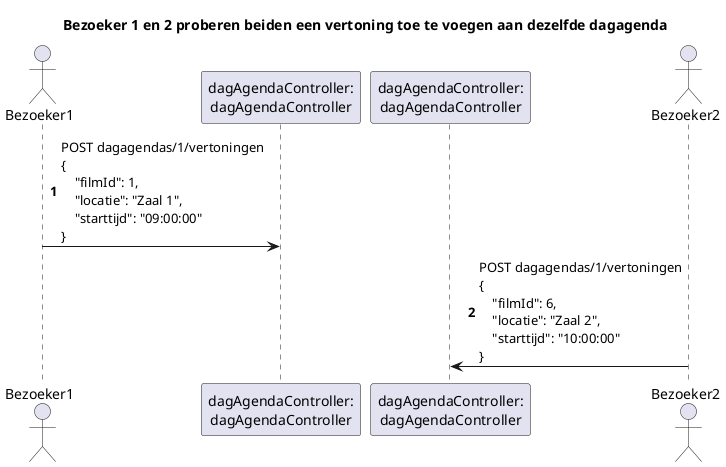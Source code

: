 @startuml

autonumber

title "Bezoeker 1 en 2 proberen beiden een vertoning toe te voegen aan dezelfde dagagenda"

actor "Bezoeker1" as bezoeker1
participant "dagAgendaController:\ndagAgendaController" as controller1

participant "dagAgendaController:\ndagAgendaController" as controller2
actor "Bezoeker2" as bezoeker2

bezoeker1 -> controller1 : POST dagagendas/1/vertoningen\n\
{\n\
    "filmId": 1, \n\
    "locatie": "Zaal 1", \n\
    "starttijd": "09:00:00" \n\
}

bezoeker2 -> controller2 : POST dagagendas/1/vertoningen\n\
{\n\
    "filmId": 6, \n\
    "locatie": "Zaal 2", \n\
    "starttijd": "10:00:00" \n\
}


@enduml